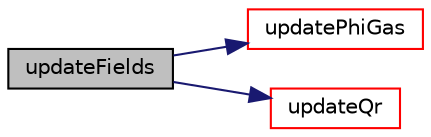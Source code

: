digraph "updateFields"
{
  bgcolor="transparent";
  edge [fontname="Helvetica",fontsize="10",labelfontname="Helvetica",labelfontsize="10"];
  node [fontname="Helvetica",fontsize="10",shape=record];
  rankdir="LR";
  Node1 [label="updateFields",height=0.2,width=0.4,color="black", fillcolor="grey75", style="filled", fontcolor="black"];
  Node1 -> Node2 [color="midnightblue",fontsize="10",style="solid",fontname="Helvetica"];
  Node2 [label="updatePhiGas",height=0.2,width=0.4,color="red",URL="$a02147.html#a7929b3edb2e13e93a3e98e85bfd45b43",tooltip="Update enthalpy flux for pyrolysis gases. "];
  Node1 -> Node3 [color="midnightblue",fontsize="10",style="solid",fontname="Helvetica"];
  Node3 [label="updateQr",height=0.2,width=0.4,color="red",URL="$a02147.html#a7f226e9587fdbd0707a2d93c76e91aaf",tooltip="Update radiative flux in pyrolysis region. "];
}

